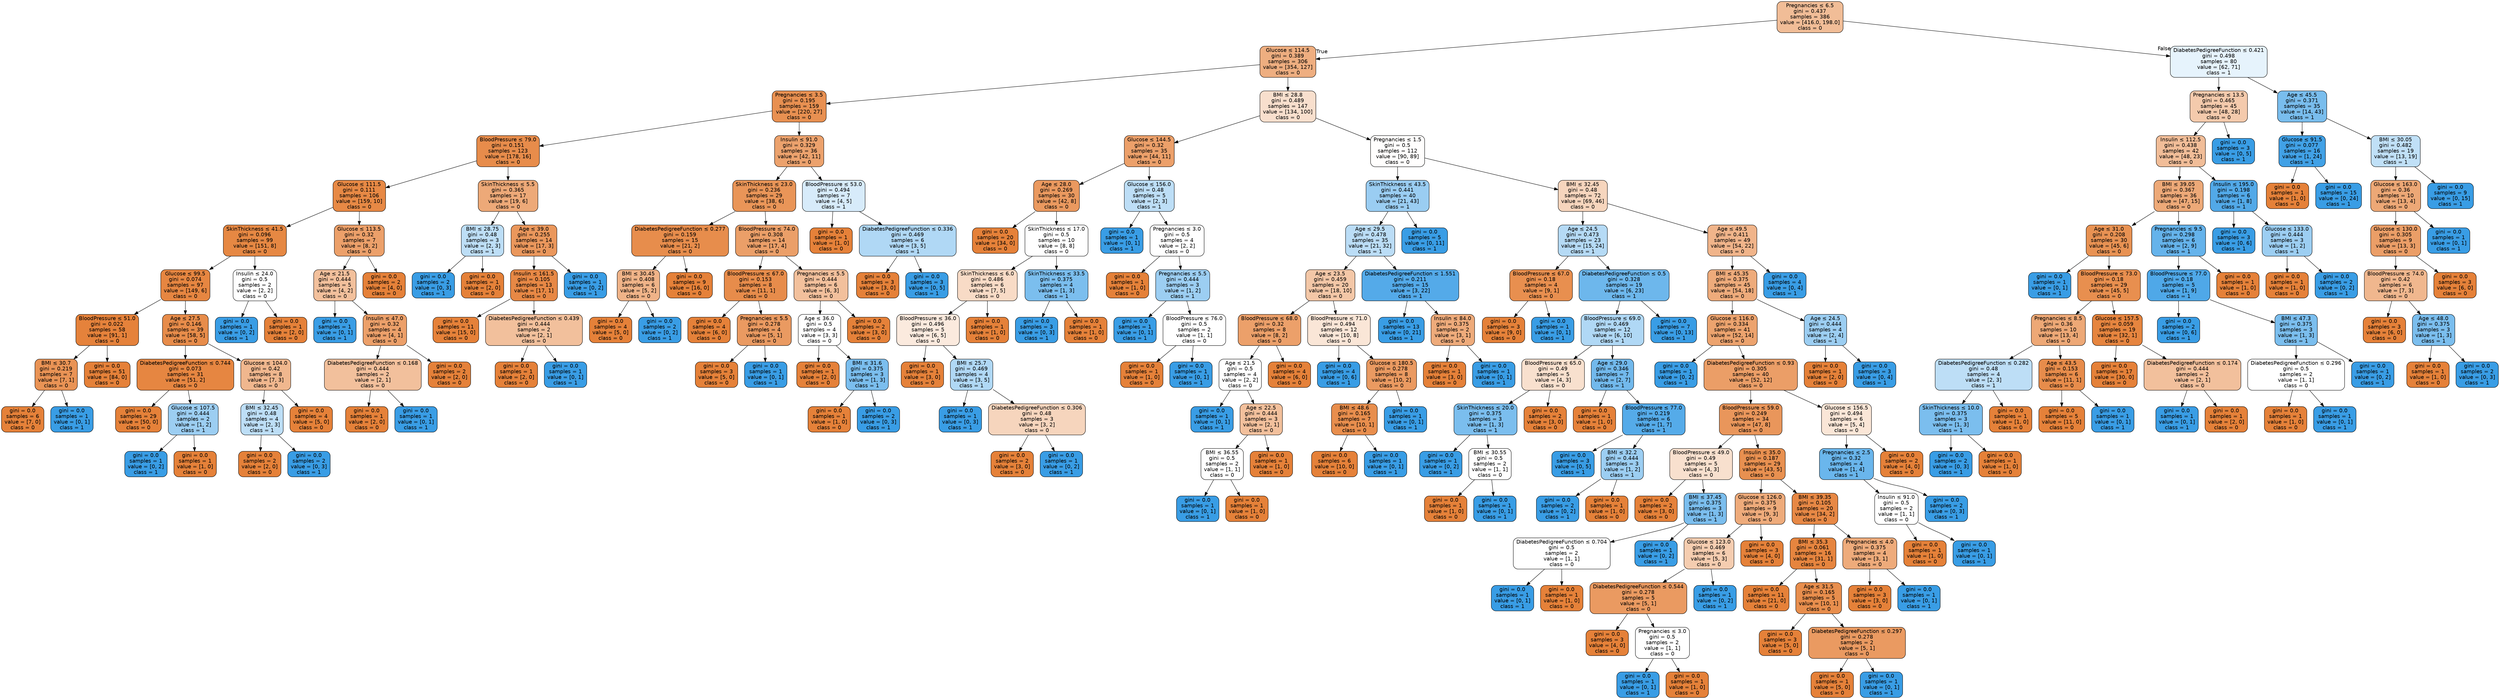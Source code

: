 digraph Tree {
node [shape=box, style="filled, rounded", color="black", fontname="helvetica"] ;
edge [fontname="helvetica"] ;
0 [label=<Pregnancies &le; 6.5<br/>gini = 0.437<br/>samples = 386<br/>value = [416.0, 198.0]<br/>class = 0>, fillcolor="#f1bd97"] ;
1 [label=<Glucose &le; 114.5<br/>gini = 0.389<br/>samples = 306<br/>value = [354, 127]<br/>class = 0>, fillcolor="#eeae80"] ;
0 -> 1 [labeldistance=2.5, labelangle=45, headlabel="True"] ;
2 [label=<Pregnancies &le; 3.5<br/>gini = 0.195<br/>samples = 159<br/>value = [220, 27]<br/>class = 0>, fillcolor="#e89051"] ;
1 -> 2 ;
3 [label=<BloodPressure &le; 79.0<br/>gini = 0.151<br/>samples = 123<br/>value = [178, 16]<br/>class = 0>, fillcolor="#e78c4b"] ;
2 -> 3 ;
4 [label=<Glucose &le; 111.5<br/>gini = 0.111<br/>samples = 106<br/>value = [159, 10]<br/>class = 0>, fillcolor="#e78945"] ;
3 -> 4 ;
5 [label=<SkinThickness &le; 41.5<br/>gini = 0.096<br/>samples = 99<br/>value = [151, 8]<br/>class = 0>, fillcolor="#e68843"] ;
4 -> 5 ;
6 [label=<Glucose &le; 99.5<br/>gini = 0.074<br/>samples = 97<br/>value = [149, 6]<br/>class = 0>, fillcolor="#e68641"] ;
5 -> 6 ;
7 [label=<BloodPressure &le; 51.0<br/>gini = 0.022<br/>samples = 58<br/>value = [91, 1]<br/>class = 0>, fillcolor="#e5823b"] ;
6 -> 7 ;
8 [label=<BMI &le; 30.7<br/>gini = 0.219<br/>samples = 7<br/>value = [7, 1]<br/>class = 0>, fillcolor="#e99355"] ;
7 -> 8 ;
9 [label=<gini = 0.0<br/>samples = 6<br/>value = [7, 0]<br/>class = 0>, fillcolor="#e58139"] ;
8 -> 9 ;
10 [label=<gini = 0.0<br/>samples = 1<br/>value = [0, 1]<br/>class = 1>, fillcolor="#399de5"] ;
8 -> 10 ;
11 [label=<gini = 0.0<br/>samples = 51<br/>value = [84, 0]<br/>class = 0>, fillcolor="#e58139"] ;
7 -> 11 ;
12 [label=<Age &le; 27.5<br/>gini = 0.146<br/>samples = 39<br/>value = [58, 5]<br/>class = 0>, fillcolor="#e78c4a"] ;
6 -> 12 ;
13 [label=<DiabetesPedigreeFunction &le; 0.744<br/>gini = 0.073<br/>samples = 31<br/>value = [51, 2]<br/>class = 0>, fillcolor="#e68641"] ;
12 -> 13 ;
14 [label=<gini = 0.0<br/>samples = 29<br/>value = [50, 0]<br/>class = 0>, fillcolor="#e58139"] ;
13 -> 14 ;
15 [label=<Glucose &le; 107.5<br/>gini = 0.444<br/>samples = 2<br/>value = [1, 2]<br/>class = 1>, fillcolor="#9ccef2"] ;
13 -> 15 ;
16 [label=<gini = 0.0<br/>samples = 1<br/>value = [0, 2]<br/>class = 1>, fillcolor="#399de5"] ;
15 -> 16 ;
17 [label=<gini = 0.0<br/>samples = 1<br/>value = [1, 0]<br/>class = 0>, fillcolor="#e58139"] ;
15 -> 17 ;
18 [label=<Glucose &le; 104.0<br/>gini = 0.42<br/>samples = 8<br/>value = [7, 3]<br/>class = 0>, fillcolor="#f0b78e"] ;
12 -> 18 ;
19 [label=<BMI &le; 32.45<br/>gini = 0.48<br/>samples = 4<br/>value = [2, 3]<br/>class = 1>, fillcolor="#bddef6"] ;
18 -> 19 ;
20 [label=<gini = 0.0<br/>samples = 2<br/>value = [2, 0]<br/>class = 0>, fillcolor="#e58139"] ;
19 -> 20 ;
21 [label=<gini = 0.0<br/>samples = 2<br/>value = [0, 3]<br/>class = 1>, fillcolor="#399de5"] ;
19 -> 21 ;
22 [label=<gini = 0.0<br/>samples = 4<br/>value = [5, 0]<br/>class = 0>, fillcolor="#e58139"] ;
18 -> 22 ;
23 [label=<Insulin &le; 24.0<br/>gini = 0.5<br/>samples = 2<br/>value = [2, 2]<br/>class = 0>, fillcolor="#ffffff"] ;
5 -> 23 ;
24 [label=<gini = 0.0<br/>samples = 1<br/>value = [0, 2]<br/>class = 1>, fillcolor="#399de5"] ;
23 -> 24 ;
25 [label=<gini = 0.0<br/>samples = 1<br/>value = [2, 0]<br/>class = 0>, fillcolor="#e58139"] ;
23 -> 25 ;
26 [label=<Glucose &le; 113.5<br/>gini = 0.32<br/>samples = 7<br/>value = [8, 2]<br/>class = 0>, fillcolor="#eca06a"] ;
4 -> 26 ;
27 [label=<Age &le; 21.5<br/>gini = 0.444<br/>samples = 5<br/>value = [4, 2]<br/>class = 0>, fillcolor="#f2c09c"] ;
26 -> 27 ;
28 [label=<gini = 0.0<br/>samples = 1<br/>value = [0, 1]<br/>class = 1>, fillcolor="#399de5"] ;
27 -> 28 ;
29 [label=<Insulin &le; 47.0<br/>gini = 0.32<br/>samples = 4<br/>value = [4, 1]<br/>class = 0>, fillcolor="#eca06a"] ;
27 -> 29 ;
30 [label=<DiabetesPedigreeFunction &le; 0.168<br/>gini = 0.444<br/>samples = 2<br/>value = [2, 1]<br/>class = 0>, fillcolor="#f2c09c"] ;
29 -> 30 ;
31 [label=<gini = 0.0<br/>samples = 1<br/>value = [2, 0]<br/>class = 0>, fillcolor="#e58139"] ;
30 -> 31 ;
32 [label=<gini = 0.0<br/>samples = 1<br/>value = [0, 1]<br/>class = 1>, fillcolor="#399de5"] ;
30 -> 32 ;
33 [label=<gini = 0.0<br/>samples = 2<br/>value = [2, 0]<br/>class = 0>, fillcolor="#e58139"] ;
29 -> 33 ;
34 [label=<gini = 0.0<br/>samples = 2<br/>value = [4, 0]<br/>class = 0>, fillcolor="#e58139"] ;
26 -> 34 ;
35 [label=<SkinThickness &le; 5.5<br/>gini = 0.365<br/>samples = 17<br/>value = [19, 6]<br/>class = 0>, fillcolor="#eda978"] ;
3 -> 35 ;
36 [label=<BMI &le; 28.75<br/>gini = 0.48<br/>samples = 3<br/>value = [2, 3]<br/>class = 1>, fillcolor="#bddef6"] ;
35 -> 36 ;
37 [label=<gini = 0.0<br/>samples = 2<br/>value = [0, 3]<br/>class = 1>, fillcolor="#399de5"] ;
36 -> 37 ;
38 [label=<gini = 0.0<br/>samples = 1<br/>value = [2, 0]<br/>class = 0>, fillcolor="#e58139"] ;
36 -> 38 ;
39 [label=<Age &le; 39.0<br/>gini = 0.255<br/>samples = 14<br/>value = [17, 3]<br/>class = 0>, fillcolor="#ea975c"] ;
35 -> 39 ;
40 [label=<Insulin &le; 161.5<br/>gini = 0.105<br/>samples = 13<br/>value = [17, 1]<br/>class = 0>, fillcolor="#e78845"] ;
39 -> 40 ;
41 [label=<gini = 0.0<br/>samples = 11<br/>value = [15, 0]<br/>class = 0>, fillcolor="#e58139"] ;
40 -> 41 ;
42 [label=<DiabetesPedigreeFunction &le; 0.439<br/>gini = 0.444<br/>samples = 2<br/>value = [2, 1]<br/>class = 0>, fillcolor="#f2c09c"] ;
40 -> 42 ;
43 [label=<gini = 0.0<br/>samples = 1<br/>value = [2, 0]<br/>class = 0>, fillcolor="#e58139"] ;
42 -> 43 ;
44 [label=<gini = 0.0<br/>samples = 1<br/>value = [0, 1]<br/>class = 1>, fillcolor="#399de5"] ;
42 -> 44 ;
45 [label=<gini = 0.0<br/>samples = 1<br/>value = [0, 2]<br/>class = 1>, fillcolor="#399de5"] ;
39 -> 45 ;
46 [label=<Insulin &le; 91.0<br/>gini = 0.329<br/>samples = 36<br/>value = [42, 11]<br/>class = 0>, fillcolor="#eca26d"] ;
2 -> 46 ;
47 [label=<SkinThickness &le; 23.0<br/>gini = 0.236<br/>samples = 29<br/>value = [38, 6]<br/>class = 0>, fillcolor="#e99558"] ;
46 -> 47 ;
48 [label=<DiabetesPedigreeFunction &le; 0.277<br/>gini = 0.159<br/>samples = 15<br/>value = [21, 2]<br/>class = 0>, fillcolor="#e78d4c"] ;
47 -> 48 ;
49 [label=<BMI &le; 30.45<br/>gini = 0.408<br/>samples = 6<br/>value = [5, 2]<br/>class = 0>, fillcolor="#efb388"] ;
48 -> 49 ;
50 [label=<gini = 0.0<br/>samples = 4<br/>value = [5, 0]<br/>class = 0>, fillcolor="#e58139"] ;
49 -> 50 ;
51 [label=<gini = 0.0<br/>samples = 2<br/>value = [0, 2]<br/>class = 1>, fillcolor="#399de5"] ;
49 -> 51 ;
52 [label=<gini = 0.0<br/>samples = 9<br/>value = [16, 0]<br/>class = 0>, fillcolor="#e58139"] ;
48 -> 52 ;
53 [label=<BloodPressure &le; 74.0<br/>gini = 0.308<br/>samples = 14<br/>value = [17, 4]<br/>class = 0>, fillcolor="#eb9f68"] ;
47 -> 53 ;
54 [label=<BloodPressure &le; 67.0<br/>gini = 0.153<br/>samples = 8<br/>value = [11, 1]<br/>class = 0>, fillcolor="#e78c4b"] ;
53 -> 54 ;
55 [label=<gini = 0.0<br/>samples = 4<br/>value = [6, 0]<br/>class = 0>, fillcolor="#e58139"] ;
54 -> 55 ;
56 [label=<Pregnancies &le; 5.5<br/>gini = 0.278<br/>samples = 4<br/>value = [5, 1]<br/>class = 0>, fillcolor="#ea9a61"] ;
54 -> 56 ;
57 [label=<gini = 0.0<br/>samples = 3<br/>value = [5, 0]<br/>class = 0>, fillcolor="#e58139"] ;
56 -> 57 ;
58 [label=<gini = 0.0<br/>samples = 1<br/>value = [0, 1]<br/>class = 1>, fillcolor="#399de5"] ;
56 -> 58 ;
59 [label=<Pregnancies &le; 5.5<br/>gini = 0.444<br/>samples = 6<br/>value = [6, 3]<br/>class = 0>, fillcolor="#f2c09c"] ;
53 -> 59 ;
60 [label=<Age &le; 36.0<br/>gini = 0.5<br/>samples = 4<br/>value = [3, 3]<br/>class = 0>, fillcolor="#ffffff"] ;
59 -> 60 ;
61 [label=<gini = 0.0<br/>samples = 1<br/>value = [2, 0]<br/>class = 0>, fillcolor="#e58139"] ;
60 -> 61 ;
62 [label=<BMI &le; 31.6<br/>gini = 0.375<br/>samples = 3<br/>value = [1, 3]<br/>class = 1>, fillcolor="#7bbeee"] ;
60 -> 62 ;
63 [label=<gini = 0.0<br/>samples = 1<br/>value = [1, 0]<br/>class = 0>, fillcolor="#e58139"] ;
62 -> 63 ;
64 [label=<gini = 0.0<br/>samples = 2<br/>value = [0, 3]<br/>class = 1>, fillcolor="#399de5"] ;
62 -> 64 ;
65 [label=<gini = 0.0<br/>samples = 2<br/>value = [3, 0]<br/>class = 0>, fillcolor="#e58139"] ;
59 -> 65 ;
66 [label=<BloodPressure &le; 53.0<br/>gini = 0.494<br/>samples = 7<br/>value = [4, 5]<br/>class = 1>, fillcolor="#d7ebfa"] ;
46 -> 66 ;
67 [label=<gini = 0.0<br/>samples = 1<br/>value = [1, 0]<br/>class = 0>, fillcolor="#e58139"] ;
66 -> 67 ;
68 [label=<DiabetesPedigreeFunction &le; 0.336<br/>gini = 0.469<br/>samples = 6<br/>value = [3, 5]<br/>class = 1>, fillcolor="#b0d8f5"] ;
66 -> 68 ;
69 [label=<gini = 0.0<br/>samples = 3<br/>value = [3, 0]<br/>class = 0>, fillcolor="#e58139"] ;
68 -> 69 ;
70 [label=<gini = 0.0<br/>samples = 3<br/>value = [0, 5]<br/>class = 1>, fillcolor="#399de5"] ;
68 -> 70 ;
71 [label=<BMI &le; 28.8<br/>gini = 0.489<br/>samples = 147<br/>value = [134, 100]<br/>class = 0>, fillcolor="#f8dfcd"] ;
1 -> 71 ;
72 [label=<Glucose &le; 144.5<br/>gini = 0.32<br/>samples = 35<br/>value = [44, 11]<br/>class = 0>, fillcolor="#eca06a"] ;
71 -> 72 ;
73 [label=<Age &le; 28.0<br/>gini = 0.269<br/>samples = 30<br/>value = [42, 8]<br/>class = 0>, fillcolor="#ea995f"] ;
72 -> 73 ;
74 [label=<gini = 0.0<br/>samples = 20<br/>value = [34, 0]<br/>class = 0>, fillcolor="#e58139"] ;
73 -> 74 ;
75 [label=<SkinThickness &le; 17.0<br/>gini = 0.5<br/>samples = 10<br/>value = [8, 8]<br/>class = 0>, fillcolor="#ffffff"] ;
73 -> 75 ;
76 [label=<SkinThickness &le; 6.0<br/>gini = 0.486<br/>samples = 6<br/>value = [7, 5]<br/>class = 0>, fillcolor="#f8dbc6"] ;
75 -> 76 ;
77 [label=<BloodPressure &le; 36.0<br/>gini = 0.496<br/>samples = 5<br/>value = [6, 5]<br/>class = 0>, fillcolor="#fbeade"] ;
76 -> 77 ;
78 [label=<gini = 0.0<br/>samples = 1<br/>value = [3, 0]<br/>class = 0>, fillcolor="#e58139"] ;
77 -> 78 ;
79 [label=<BMI &le; 25.7<br/>gini = 0.469<br/>samples = 4<br/>value = [3, 5]<br/>class = 1>, fillcolor="#b0d8f5"] ;
77 -> 79 ;
80 [label=<gini = 0.0<br/>samples = 1<br/>value = [0, 3]<br/>class = 1>, fillcolor="#399de5"] ;
79 -> 80 ;
81 [label=<DiabetesPedigreeFunction &le; 0.306<br/>gini = 0.48<br/>samples = 3<br/>value = [3, 2]<br/>class = 0>, fillcolor="#f6d5bd"] ;
79 -> 81 ;
82 [label=<gini = 0.0<br/>samples = 2<br/>value = [3, 0]<br/>class = 0>, fillcolor="#e58139"] ;
81 -> 82 ;
83 [label=<gini = 0.0<br/>samples = 1<br/>value = [0, 2]<br/>class = 1>, fillcolor="#399de5"] ;
81 -> 83 ;
84 [label=<gini = 0.0<br/>samples = 1<br/>value = [1, 0]<br/>class = 0>, fillcolor="#e58139"] ;
76 -> 84 ;
85 [label=<SkinThickness &le; 33.5<br/>gini = 0.375<br/>samples = 4<br/>value = [1, 3]<br/>class = 1>, fillcolor="#7bbeee"] ;
75 -> 85 ;
86 [label=<gini = 0.0<br/>samples = 3<br/>value = [0, 3]<br/>class = 1>, fillcolor="#399de5"] ;
85 -> 86 ;
87 [label=<gini = 0.0<br/>samples = 1<br/>value = [1, 0]<br/>class = 0>, fillcolor="#e58139"] ;
85 -> 87 ;
88 [label=<Glucose &le; 156.0<br/>gini = 0.48<br/>samples = 5<br/>value = [2, 3]<br/>class = 1>, fillcolor="#bddef6"] ;
72 -> 88 ;
89 [label=<gini = 0.0<br/>samples = 1<br/>value = [0, 1]<br/>class = 1>, fillcolor="#399de5"] ;
88 -> 89 ;
90 [label=<Pregnancies &le; 3.0<br/>gini = 0.5<br/>samples = 4<br/>value = [2, 2]<br/>class = 0>, fillcolor="#ffffff"] ;
88 -> 90 ;
91 [label=<gini = 0.0<br/>samples = 1<br/>value = [1, 0]<br/>class = 0>, fillcolor="#e58139"] ;
90 -> 91 ;
92 [label=<Pregnancies &le; 5.5<br/>gini = 0.444<br/>samples = 3<br/>value = [1, 2]<br/>class = 1>, fillcolor="#9ccef2"] ;
90 -> 92 ;
93 [label=<gini = 0.0<br/>samples = 1<br/>value = [0, 1]<br/>class = 1>, fillcolor="#399de5"] ;
92 -> 93 ;
94 [label=<BloodPressure &le; 76.0<br/>gini = 0.5<br/>samples = 2<br/>value = [1, 1]<br/>class = 0>, fillcolor="#ffffff"] ;
92 -> 94 ;
95 [label=<gini = 0.0<br/>samples = 1<br/>value = [1, 0]<br/>class = 0>, fillcolor="#e58139"] ;
94 -> 95 ;
96 [label=<gini = 0.0<br/>samples = 1<br/>value = [0, 1]<br/>class = 1>, fillcolor="#399de5"] ;
94 -> 96 ;
97 [label=<Pregnancies &le; 1.5<br/>gini = 0.5<br/>samples = 112<br/>value = [90, 89]<br/>class = 0>, fillcolor="#fffefd"] ;
71 -> 97 ;
98 [label=<SkinThickness &le; 43.5<br/>gini = 0.441<br/>samples = 40<br/>value = [21, 43]<br/>class = 1>, fillcolor="#9acdf2"] ;
97 -> 98 ;
99 [label=<Age &le; 29.5<br/>gini = 0.478<br/>samples = 35<br/>value = [21, 32]<br/>class = 1>, fillcolor="#bbddf6"] ;
98 -> 99 ;
100 [label=<Age &le; 23.5<br/>gini = 0.459<br/>samples = 20<br/>value = [18, 10]<br/>class = 0>, fillcolor="#f3c7a7"] ;
99 -> 100 ;
101 [label=<BloodPressure &le; 68.0<br/>gini = 0.32<br/>samples = 8<br/>value = [8, 2]<br/>class = 0>, fillcolor="#eca06a"] ;
100 -> 101 ;
102 [label=<Age &le; 21.5<br/>gini = 0.5<br/>samples = 4<br/>value = [2, 2]<br/>class = 0>, fillcolor="#ffffff"] ;
101 -> 102 ;
103 [label=<gini = 0.0<br/>samples = 1<br/>value = [0, 1]<br/>class = 1>, fillcolor="#399de5"] ;
102 -> 103 ;
104 [label=<Age &le; 22.5<br/>gini = 0.444<br/>samples = 3<br/>value = [2, 1]<br/>class = 0>, fillcolor="#f2c09c"] ;
102 -> 104 ;
105 [label=<BMI &le; 36.55<br/>gini = 0.5<br/>samples = 2<br/>value = [1, 1]<br/>class = 0>, fillcolor="#ffffff"] ;
104 -> 105 ;
106 [label=<gini = 0.0<br/>samples = 1<br/>value = [0, 1]<br/>class = 1>, fillcolor="#399de5"] ;
105 -> 106 ;
107 [label=<gini = 0.0<br/>samples = 1<br/>value = [1, 0]<br/>class = 0>, fillcolor="#e58139"] ;
105 -> 107 ;
108 [label=<gini = 0.0<br/>samples = 1<br/>value = [1, 0]<br/>class = 0>, fillcolor="#e58139"] ;
104 -> 108 ;
109 [label=<gini = 0.0<br/>samples = 4<br/>value = [6, 0]<br/>class = 0>, fillcolor="#e58139"] ;
101 -> 109 ;
110 [label=<BloodPressure &le; 71.0<br/>gini = 0.494<br/>samples = 12<br/>value = [10, 8]<br/>class = 0>, fillcolor="#fae6d7"] ;
100 -> 110 ;
111 [label=<gini = 0.0<br/>samples = 4<br/>value = [0, 6]<br/>class = 1>, fillcolor="#399de5"] ;
110 -> 111 ;
112 [label=<Glucose &le; 180.5<br/>gini = 0.278<br/>samples = 8<br/>value = [10, 2]<br/>class = 0>, fillcolor="#ea9a61"] ;
110 -> 112 ;
113 [label=<BMI &le; 48.6<br/>gini = 0.165<br/>samples = 7<br/>value = [10, 1]<br/>class = 0>, fillcolor="#e88e4d"] ;
112 -> 113 ;
114 [label=<gini = 0.0<br/>samples = 6<br/>value = [10, 0]<br/>class = 0>, fillcolor="#e58139"] ;
113 -> 114 ;
115 [label=<gini = 0.0<br/>samples = 1<br/>value = [0, 1]<br/>class = 1>, fillcolor="#399de5"] ;
113 -> 115 ;
116 [label=<gini = 0.0<br/>samples = 1<br/>value = [0, 1]<br/>class = 1>, fillcolor="#399de5"] ;
112 -> 116 ;
117 [label=<DiabetesPedigreeFunction &le; 1.551<br/>gini = 0.211<br/>samples = 15<br/>value = [3, 22]<br/>class = 1>, fillcolor="#54aae9"] ;
99 -> 117 ;
118 [label=<gini = 0.0<br/>samples = 13<br/>value = [0, 21]<br/>class = 1>, fillcolor="#399de5"] ;
117 -> 118 ;
119 [label=<Insulin &le; 84.0<br/>gini = 0.375<br/>samples = 2<br/>value = [3, 1]<br/>class = 0>, fillcolor="#eeab7b"] ;
117 -> 119 ;
120 [label=<gini = 0.0<br/>samples = 1<br/>value = [3, 0]<br/>class = 0>, fillcolor="#e58139"] ;
119 -> 120 ;
121 [label=<gini = 0.0<br/>samples = 1<br/>value = [0, 1]<br/>class = 1>, fillcolor="#399de5"] ;
119 -> 121 ;
122 [label=<gini = 0.0<br/>samples = 5<br/>value = [0, 11]<br/>class = 1>, fillcolor="#399de5"] ;
98 -> 122 ;
123 [label=<BMI &le; 32.45<br/>gini = 0.48<br/>samples = 72<br/>value = [69, 46]<br/>class = 0>, fillcolor="#f6d5bd"] ;
97 -> 123 ;
124 [label=<Age &le; 24.5<br/>gini = 0.473<br/>samples = 23<br/>value = [15, 24]<br/>class = 1>, fillcolor="#b5daf5"] ;
123 -> 124 ;
125 [label=<BloodPressure &le; 67.0<br/>gini = 0.18<br/>samples = 4<br/>value = [9, 1]<br/>class = 0>, fillcolor="#e88f4f"] ;
124 -> 125 ;
126 [label=<gini = 0.0<br/>samples = 3<br/>value = [9, 0]<br/>class = 0>, fillcolor="#e58139"] ;
125 -> 126 ;
127 [label=<gini = 0.0<br/>samples = 1<br/>value = [0, 1]<br/>class = 1>, fillcolor="#399de5"] ;
125 -> 127 ;
128 [label=<DiabetesPedigreeFunction &le; 0.5<br/>gini = 0.328<br/>samples = 19<br/>value = [6, 23]<br/>class = 1>, fillcolor="#6db7ec"] ;
124 -> 128 ;
129 [label=<BloodPressure &le; 69.0<br/>gini = 0.469<br/>samples = 12<br/>value = [6, 10]<br/>class = 1>, fillcolor="#b0d8f5"] ;
128 -> 129 ;
130 [label=<BloodPressure &le; 65.0<br/>gini = 0.49<br/>samples = 5<br/>value = [4, 3]<br/>class = 0>, fillcolor="#f8e0ce"] ;
129 -> 130 ;
131 [label=<SkinThickness &le; 20.0<br/>gini = 0.375<br/>samples = 3<br/>value = [1, 3]<br/>class = 1>, fillcolor="#7bbeee"] ;
130 -> 131 ;
132 [label=<gini = 0.0<br/>samples = 1<br/>value = [0, 2]<br/>class = 1>, fillcolor="#399de5"] ;
131 -> 132 ;
133 [label=<BMI &le; 30.55<br/>gini = 0.5<br/>samples = 2<br/>value = [1, 1]<br/>class = 0>, fillcolor="#ffffff"] ;
131 -> 133 ;
134 [label=<gini = 0.0<br/>samples = 1<br/>value = [1, 0]<br/>class = 0>, fillcolor="#e58139"] ;
133 -> 134 ;
135 [label=<gini = 0.0<br/>samples = 1<br/>value = [0, 1]<br/>class = 1>, fillcolor="#399de5"] ;
133 -> 135 ;
136 [label=<gini = 0.0<br/>samples = 2<br/>value = [3, 0]<br/>class = 0>, fillcolor="#e58139"] ;
130 -> 136 ;
137 [label=<Age &le; 29.0<br/>gini = 0.346<br/>samples = 7<br/>value = [2, 7]<br/>class = 1>, fillcolor="#72b9ec"] ;
129 -> 137 ;
138 [label=<gini = 0.0<br/>samples = 1<br/>value = [1, 0]<br/>class = 0>, fillcolor="#e58139"] ;
137 -> 138 ;
139 [label=<BloodPressure &le; 77.0<br/>gini = 0.219<br/>samples = 6<br/>value = [1, 7]<br/>class = 1>, fillcolor="#55abe9"] ;
137 -> 139 ;
140 [label=<gini = 0.0<br/>samples = 3<br/>value = [0, 5]<br/>class = 1>, fillcolor="#399de5"] ;
139 -> 140 ;
141 [label=<BMI &le; 32.2<br/>gini = 0.444<br/>samples = 3<br/>value = [1, 2]<br/>class = 1>, fillcolor="#9ccef2"] ;
139 -> 141 ;
142 [label=<gini = 0.0<br/>samples = 2<br/>value = [0, 2]<br/>class = 1>, fillcolor="#399de5"] ;
141 -> 142 ;
143 [label=<gini = 0.0<br/>samples = 1<br/>value = [1, 0]<br/>class = 0>, fillcolor="#e58139"] ;
141 -> 143 ;
144 [label=<gini = 0.0<br/>samples = 7<br/>value = [0, 13]<br/>class = 1>, fillcolor="#399de5"] ;
128 -> 144 ;
145 [label=<Age &le; 49.5<br/>gini = 0.411<br/>samples = 49<br/>value = [54, 22]<br/>class = 0>, fillcolor="#f0b48a"] ;
123 -> 145 ;
146 [label=<BMI &le; 45.35<br/>gini = 0.375<br/>samples = 45<br/>value = [54, 18]<br/>class = 0>, fillcolor="#eeab7b"] ;
145 -> 146 ;
147 [label=<Glucose &le; 116.0<br/>gini = 0.334<br/>samples = 41<br/>value = [52, 14]<br/>class = 0>, fillcolor="#eca36e"] ;
146 -> 147 ;
148 [label=<gini = 0.0<br/>samples = 1<br/>value = [0, 2]<br/>class = 1>, fillcolor="#399de5"] ;
147 -> 148 ;
149 [label=<DiabetesPedigreeFunction &le; 0.93<br/>gini = 0.305<br/>samples = 40<br/>value = [52, 12]<br/>class = 0>, fillcolor="#eb9e67"] ;
147 -> 149 ;
150 [label=<BloodPressure &le; 59.0<br/>gini = 0.249<br/>samples = 34<br/>value = [47, 8]<br/>class = 0>, fillcolor="#e9965b"] ;
149 -> 150 ;
151 [label=<BloodPressure &le; 49.0<br/>gini = 0.49<br/>samples = 5<br/>value = [4, 3]<br/>class = 0>, fillcolor="#f8e0ce"] ;
150 -> 151 ;
152 [label=<gini = 0.0<br/>samples = 2<br/>value = [3, 0]<br/>class = 0>, fillcolor="#e58139"] ;
151 -> 152 ;
153 [label=<BMI &le; 37.45<br/>gini = 0.375<br/>samples = 3<br/>value = [1, 3]<br/>class = 1>, fillcolor="#7bbeee"] ;
151 -> 153 ;
154 [label=<DiabetesPedigreeFunction &le; 0.704<br/>gini = 0.5<br/>samples = 2<br/>value = [1, 1]<br/>class = 0>, fillcolor="#ffffff"] ;
153 -> 154 ;
155 [label=<gini = 0.0<br/>samples = 1<br/>value = [0, 1]<br/>class = 1>, fillcolor="#399de5"] ;
154 -> 155 ;
156 [label=<gini = 0.0<br/>samples = 1<br/>value = [1, 0]<br/>class = 0>, fillcolor="#e58139"] ;
154 -> 156 ;
157 [label=<gini = 0.0<br/>samples = 1<br/>value = [0, 2]<br/>class = 1>, fillcolor="#399de5"] ;
153 -> 157 ;
158 [label=<Insulin &le; 35.0<br/>gini = 0.187<br/>samples = 29<br/>value = [43, 5]<br/>class = 0>, fillcolor="#e89050"] ;
150 -> 158 ;
159 [label=<Glucose &le; 126.0<br/>gini = 0.375<br/>samples = 9<br/>value = [9, 3]<br/>class = 0>, fillcolor="#eeab7b"] ;
158 -> 159 ;
160 [label=<Glucose &le; 123.0<br/>gini = 0.469<br/>samples = 6<br/>value = [5, 3]<br/>class = 0>, fillcolor="#f5cdb0"] ;
159 -> 160 ;
161 [label=<DiabetesPedigreeFunction &le; 0.544<br/>gini = 0.278<br/>samples = 5<br/>value = [5, 1]<br/>class = 0>, fillcolor="#ea9a61"] ;
160 -> 161 ;
162 [label=<gini = 0.0<br/>samples = 3<br/>value = [4, 0]<br/>class = 0>, fillcolor="#e58139"] ;
161 -> 162 ;
163 [label=<Pregnancies &le; 3.0<br/>gini = 0.5<br/>samples = 2<br/>value = [1, 1]<br/>class = 0>, fillcolor="#ffffff"] ;
161 -> 163 ;
164 [label=<gini = 0.0<br/>samples = 1<br/>value = [0, 1]<br/>class = 1>, fillcolor="#399de5"] ;
163 -> 164 ;
165 [label=<gini = 0.0<br/>samples = 1<br/>value = [1, 0]<br/>class = 0>, fillcolor="#e58139"] ;
163 -> 165 ;
166 [label=<gini = 0.0<br/>samples = 1<br/>value = [0, 2]<br/>class = 1>, fillcolor="#399de5"] ;
160 -> 166 ;
167 [label=<gini = 0.0<br/>samples = 3<br/>value = [4, 0]<br/>class = 0>, fillcolor="#e58139"] ;
159 -> 167 ;
168 [label=<BMI &le; 39.35<br/>gini = 0.105<br/>samples = 20<br/>value = [34, 2]<br/>class = 0>, fillcolor="#e78845"] ;
158 -> 168 ;
169 [label=<BMI &le; 35.3<br/>gini = 0.061<br/>samples = 16<br/>value = [31, 1]<br/>class = 0>, fillcolor="#e6853f"] ;
168 -> 169 ;
170 [label=<gini = 0.0<br/>samples = 11<br/>value = [21, 0]<br/>class = 0>, fillcolor="#e58139"] ;
169 -> 170 ;
171 [label=<Age &le; 31.5<br/>gini = 0.165<br/>samples = 5<br/>value = [10, 1]<br/>class = 0>, fillcolor="#e88e4d"] ;
169 -> 171 ;
172 [label=<gini = 0.0<br/>samples = 3<br/>value = [5, 0]<br/>class = 0>, fillcolor="#e58139"] ;
171 -> 172 ;
173 [label=<DiabetesPedigreeFunction &le; 0.297<br/>gini = 0.278<br/>samples = 2<br/>value = [5, 1]<br/>class = 0>, fillcolor="#ea9a61"] ;
171 -> 173 ;
174 [label=<gini = 0.0<br/>samples = 1<br/>value = [5, 0]<br/>class = 0>, fillcolor="#e58139"] ;
173 -> 174 ;
175 [label=<gini = 0.0<br/>samples = 1<br/>value = [0, 1]<br/>class = 1>, fillcolor="#399de5"] ;
173 -> 175 ;
176 [label=<Pregnancies &le; 4.0<br/>gini = 0.375<br/>samples = 4<br/>value = [3, 1]<br/>class = 0>, fillcolor="#eeab7b"] ;
168 -> 176 ;
177 [label=<gini = 0.0<br/>samples = 3<br/>value = [3, 0]<br/>class = 0>, fillcolor="#e58139"] ;
176 -> 177 ;
178 [label=<gini = 0.0<br/>samples = 1<br/>value = [0, 1]<br/>class = 1>, fillcolor="#399de5"] ;
176 -> 178 ;
179 [label=<Glucose &le; 156.5<br/>gini = 0.494<br/>samples = 6<br/>value = [5, 4]<br/>class = 0>, fillcolor="#fae6d7"] ;
149 -> 179 ;
180 [label=<Pregnancies &le; 2.5<br/>gini = 0.32<br/>samples = 4<br/>value = [1, 4]<br/>class = 1>, fillcolor="#6ab6ec"] ;
179 -> 180 ;
181 [label=<Insulin &le; 91.0<br/>gini = 0.5<br/>samples = 2<br/>value = [1, 1]<br/>class = 0>, fillcolor="#ffffff"] ;
180 -> 181 ;
182 [label=<gini = 0.0<br/>samples = 1<br/>value = [1, 0]<br/>class = 0>, fillcolor="#e58139"] ;
181 -> 182 ;
183 [label=<gini = 0.0<br/>samples = 1<br/>value = [0, 1]<br/>class = 1>, fillcolor="#399de5"] ;
181 -> 183 ;
184 [label=<gini = 0.0<br/>samples = 2<br/>value = [0, 3]<br/>class = 1>, fillcolor="#399de5"] ;
180 -> 184 ;
185 [label=<gini = 0.0<br/>samples = 2<br/>value = [4, 0]<br/>class = 0>, fillcolor="#e58139"] ;
179 -> 185 ;
186 [label=<Age &le; 24.5<br/>gini = 0.444<br/>samples = 4<br/>value = [2, 4]<br/>class = 1>, fillcolor="#9ccef2"] ;
146 -> 186 ;
187 [label=<gini = 0.0<br/>samples = 1<br/>value = [2, 0]<br/>class = 0>, fillcolor="#e58139"] ;
186 -> 187 ;
188 [label=<gini = 0.0<br/>samples = 3<br/>value = [0, 4]<br/>class = 1>, fillcolor="#399de5"] ;
186 -> 188 ;
189 [label=<gini = 0.0<br/>samples = 4<br/>value = [0, 4]<br/>class = 1>, fillcolor="#399de5"] ;
145 -> 189 ;
190 [label=<DiabetesPedigreeFunction &le; 0.421<br/>gini = 0.498<br/>samples = 80<br/>value = [62, 71]<br/>class = 1>, fillcolor="#e6f3fc"] ;
0 -> 190 [labeldistance=2.5, labelangle=-45, headlabel="False"] ;
191 [label=<Pregnancies &le; 13.5<br/>gini = 0.465<br/>samples = 45<br/>value = [48, 28]<br/>class = 0>, fillcolor="#f4caac"] ;
190 -> 191 ;
192 [label=<Insulin &le; 112.5<br/>gini = 0.438<br/>samples = 42<br/>value = [48, 23]<br/>class = 0>, fillcolor="#f1bd98"] ;
191 -> 192 ;
193 [label=<BMI &le; 39.05<br/>gini = 0.367<br/>samples = 36<br/>value = [47, 15]<br/>class = 0>, fillcolor="#eda978"] ;
192 -> 193 ;
194 [label=<Age &le; 31.0<br/>gini = 0.208<br/>samples = 30<br/>value = [45, 6]<br/>class = 0>, fillcolor="#e89253"] ;
193 -> 194 ;
195 [label=<gini = 0.0<br/>samples = 1<br/>value = [0, 1]<br/>class = 1>, fillcolor="#399de5"] ;
194 -> 195 ;
196 [label=<BloodPressure &le; 73.0<br/>gini = 0.18<br/>samples = 29<br/>value = [45, 5]<br/>class = 0>, fillcolor="#e88f4f"] ;
194 -> 196 ;
197 [label=<Pregnancies &le; 8.5<br/>gini = 0.36<br/>samples = 10<br/>value = [13, 4]<br/>class = 0>, fillcolor="#eda876"] ;
196 -> 197 ;
198 [label=<DiabetesPedigreeFunction &le; 0.282<br/>gini = 0.48<br/>samples = 4<br/>value = [2, 3]<br/>class = 1>, fillcolor="#bddef6"] ;
197 -> 198 ;
199 [label=<SkinThickness &le; 10.0<br/>gini = 0.375<br/>samples = 3<br/>value = [1, 3]<br/>class = 1>, fillcolor="#7bbeee"] ;
198 -> 199 ;
200 [label=<gini = 0.0<br/>samples = 2<br/>value = [0, 3]<br/>class = 1>, fillcolor="#399de5"] ;
199 -> 200 ;
201 [label=<gini = 0.0<br/>samples = 1<br/>value = [1, 0]<br/>class = 0>, fillcolor="#e58139"] ;
199 -> 201 ;
202 [label=<gini = 0.0<br/>samples = 1<br/>value = [1, 0]<br/>class = 0>, fillcolor="#e58139"] ;
198 -> 202 ;
203 [label=<Age &le; 43.5<br/>gini = 0.153<br/>samples = 6<br/>value = [11, 1]<br/>class = 0>, fillcolor="#e78c4b"] ;
197 -> 203 ;
204 [label=<gini = 0.0<br/>samples = 5<br/>value = [11, 0]<br/>class = 0>, fillcolor="#e58139"] ;
203 -> 204 ;
205 [label=<gini = 0.0<br/>samples = 1<br/>value = [0, 1]<br/>class = 1>, fillcolor="#399de5"] ;
203 -> 205 ;
206 [label=<Glucose &le; 157.5<br/>gini = 0.059<br/>samples = 19<br/>value = [32, 1]<br/>class = 0>, fillcolor="#e6853f"] ;
196 -> 206 ;
207 [label=<gini = 0.0<br/>samples = 17<br/>value = [30, 0]<br/>class = 0>, fillcolor="#e58139"] ;
206 -> 207 ;
208 [label=<DiabetesPedigreeFunction &le; 0.174<br/>gini = 0.444<br/>samples = 2<br/>value = [2, 1]<br/>class = 0>, fillcolor="#f2c09c"] ;
206 -> 208 ;
209 [label=<gini = 0.0<br/>samples = 1<br/>value = [0, 1]<br/>class = 1>, fillcolor="#399de5"] ;
208 -> 209 ;
210 [label=<gini = 0.0<br/>samples = 1<br/>value = [2, 0]<br/>class = 0>, fillcolor="#e58139"] ;
208 -> 210 ;
211 [label=<Pregnancies &le; 9.5<br/>gini = 0.298<br/>samples = 6<br/>value = [2, 9]<br/>class = 1>, fillcolor="#65b3eb"] ;
193 -> 211 ;
212 [label=<BloodPressure &le; 77.0<br/>gini = 0.18<br/>samples = 5<br/>value = [1, 9]<br/>class = 1>, fillcolor="#4fa8e8"] ;
211 -> 212 ;
213 [label=<gini = 0.0<br/>samples = 2<br/>value = [0, 6]<br/>class = 1>, fillcolor="#399de5"] ;
212 -> 213 ;
214 [label=<BMI &le; 47.3<br/>gini = 0.375<br/>samples = 3<br/>value = [1, 3]<br/>class = 1>, fillcolor="#7bbeee"] ;
212 -> 214 ;
215 [label=<DiabetesPedigreeFunction &le; 0.296<br/>gini = 0.5<br/>samples = 2<br/>value = [1, 1]<br/>class = 0>, fillcolor="#ffffff"] ;
214 -> 215 ;
216 [label=<gini = 0.0<br/>samples = 1<br/>value = [1, 0]<br/>class = 0>, fillcolor="#e58139"] ;
215 -> 216 ;
217 [label=<gini = 0.0<br/>samples = 1<br/>value = [0, 1]<br/>class = 1>, fillcolor="#399de5"] ;
215 -> 217 ;
218 [label=<gini = 0.0<br/>samples = 1<br/>value = [0, 2]<br/>class = 1>, fillcolor="#399de5"] ;
214 -> 218 ;
219 [label=<gini = 0.0<br/>samples = 1<br/>value = [1, 0]<br/>class = 0>, fillcolor="#e58139"] ;
211 -> 219 ;
220 [label=<Insulin &le; 195.0<br/>gini = 0.198<br/>samples = 6<br/>value = [1, 8]<br/>class = 1>, fillcolor="#52a9e8"] ;
192 -> 220 ;
221 [label=<gini = 0.0<br/>samples = 3<br/>value = [0, 6]<br/>class = 1>, fillcolor="#399de5"] ;
220 -> 221 ;
222 [label=<Glucose &le; 133.0<br/>gini = 0.444<br/>samples = 3<br/>value = [1, 2]<br/>class = 1>, fillcolor="#9ccef2"] ;
220 -> 222 ;
223 [label=<gini = 0.0<br/>samples = 1<br/>value = [1, 0]<br/>class = 0>, fillcolor="#e58139"] ;
222 -> 223 ;
224 [label=<gini = 0.0<br/>samples = 2<br/>value = [0, 2]<br/>class = 1>, fillcolor="#399de5"] ;
222 -> 224 ;
225 [label=<gini = 0.0<br/>samples = 3<br/>value = [0, 5]<br/>class = 1>, fillcolor="#399de5"] ;
191 -> 225 ;
226 [label=<Age &le; 45.5<br/>gini = 0.371<br/>samples = 35<br/>value = [14, 43]<br/>class = 1>, fillcolor="#79bded"] ;
190 -> 226 ;
227 [label=<Glucose &le; 91.5<br/>gini = 0.077<br/>samples = 16<br/>value = [1, 24]<br/>class = 1>, fillcolor="#41a1e6"] ;
226 -> 227 ;
228 [label=<gini = 0.0<br/>samples = 1<br/>value = [1, 0]<br/>class = 0>, fillcolor="#e58139"] ;
227 -> 228 ;
229 [label=<gini = 0.0<br/>samples = 15<br/>value = [0, 24]<br/>class = 1>, fillcolor="#399de5"] ;
227 -> 229 ;
230 [label=<BMI &le; 30.05<br/>gini = 0.482<br/>samples = 19<br/>value = [13, 19]<br/>class = 1>, fillcolor="#c0e0f7"] ;
226 -> 230 ;
231 [label=<Glucose &le; 163.0<br/>gini = 0.36<br/>samples = 10<br/>value = [13, 4]<br/>class = 0>, fillcolor="#eda876"] ;
230 -> 231 ;
232 [label=<Glucose &le; 130.0<br/>gini = 0.305<br/>samples = 9<br/>value = [13, 3]<br/>class = 0>, fillcolor="#eb9e67"] ;
231 -> 232 ;
233 [label=<BloodPressure &le; 74.0<br/>gini = 0.42<br/>samples = 6<br/>value = [7, 3]<br/>class = 0>, fillcolor="#f0b78e"] ;
232 -> 233 ;
234 [label=<gini = 0.0<br/>samples = 3<br/>value = [6, 0]<br/>class = 0>, fillcolor="#e58139"] ;
233 -> 234 ;
235 [label=<Age &le; 48.0<br/>gini = 0.375<br/>samples = 3<br/>value = [1, 3]<br/>class = 1>, fillcolor="#7bbeee"] ;
233 -> 235 ;
236 [label=<gini = 0.0<br/>samples = 1<br/>value = [1, 0]<br/>class = 0>, fillcolor="#e58139"] ;
235 -> 236 ;
237 [label=<gini = 0.0<br/>samples = 2<br/>value = [0, 3]<br/>class = 1>, fillcolor="#399de5"] ;
235 -> 237 ;
238 [label=<gini = 0.0<br/>samples = 3<br/>value = [6, 0]<br/>class = 0>, fillcolor="#e58139"] ;
232 -> 238 ;
239 [label=<gini = 0.0<br/>samples = 1<br/>value = [0, 1]<br/>class = 1>, fillcolor="#399de5"] ;
231 -> 239 ;
240 [label=<gini = 0.0<br/>samples = 9<br/>value = [0, 15]<br/>class = 1>, fillcolor="#399de5"] ;
230 -> 240 ;
}